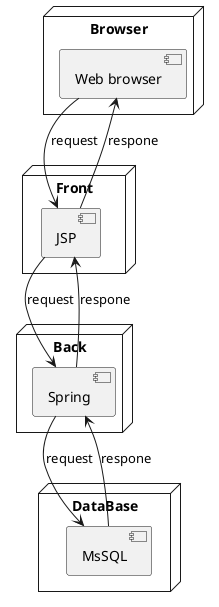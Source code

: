 @startuml
  node "Browser" {
    [Web browser]
  }

  node "Front" {
    [JSP]
  }

  node "Back" {
    [Spring]
  }

  node "DataBase" {
    [MsSQL]
  }


  [Web browser] --> [JSP]: request

  [JSP] --> [Spring] : request

  [Spring] --> [MsSQL] : request


  [MsSQL] --> [Spring] : respone

  [Spring] --> [JSP] : respone

  [JSP] --> [Web browser] : respone
@enduml
